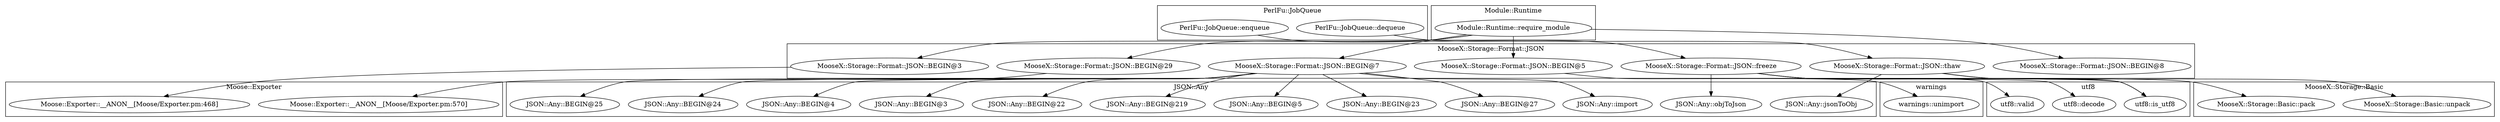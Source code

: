 digraph {
graph [overlap=false]
subgraph cluster_warnings {
	label="warnings";
	"warnings::unimport";
}
subgraph cluster_Moose_Exporter {
	label="Moose::Exporter";
	"Moose::Exporter::__ANON__[Moose/Exporter.pm:570]";
	"Moose::Exporter::__ANON__[Moose/Exporter.pm:468]";
}
subgraph cluster_MooseX_Storage_Format_JSON {
	label="MooseX::Storage::Format::JSON";
	"MooseX::Storage::Format::JSON::BEGIN@8";
	"MooseX::Storage::Format::JSON::BEGIN@29";
	"MooseX::Storage::Format::JSON::BEGIN@3";
	"MooseX::Storage::Format::JSON::BEGIN@7";
	"MooseX::Storage::Format::JSON::BEGIN@5";
	"MooseX::Storage::Format::JSON::thaw";
	"MooseX::Storage::Format::JSON::freeze";
}
subgraph cluster_utf8 {
	label="utf8";
	"utf8::is_utf8";
	"utf8::decode";
	"utf8::valid";
}
subgraph cluster_JSON_Any {
	label="JSON::Any";
	"JSON::Any::BEGIN@3";
	"JSON::Any::BEGIN@4";
	"JSON::Any::BEGIN@24";
	"JSON::Any::BEGIN@25";
	"JSON::Any::import";
	"JSON::Any::objToJson";
	"JSON::Any::BEGIN@27";
	"JSON::Any::BEGIN@23";
	"JSON::Any::jsonToObj";
	"JSON::Any::BEGIN@5";
	"JSON::Any::BEGIN@219";
	"JSON::Any::BEGIN@22";
}
subgraph cluster_PerlFu_JobQueue {
	label="PerlFu::JobQueue";
	"PerlFu::JobQueue::enqueue";
	"PerlFu::JobQueue::dequeue";
}
subgraph cluster_Module_Runtime {
	label="Module::Runtime";
	"Module::Runtime::require_module";
}
subgraph cluster_MooseX_Storage_Basic {
	label="MooseX::Storage::Basic";
	"MooseX::Storage::Basic::pack";
	"MooseX::Storage::Basic::unpack";
}
"MooseX::Storage::Format::JSON::BEGIN@7" -> "JSON::Any::import";
"MooseX::Storage::Format::JSON::freeze" -> "utf8::decode";
"MooseX::Storage::Format::JSON::freeze" -> "utf8::valid";
"Module::Runtime::require_module" -> "MooseX::Storage::Format::JSON::BEGIN@7";
"PerlFu::JobQueue::dequeue" -> "MooseX::Storage::Format::JSON::thaw";
"Module::Runtime::require_module" -> "MooseX::Storage::Format::JSON::BEGIN@29";
"MooseX::Storage::Format::JSON::BEGIN@7" -> "JSON::Any::BEGIN@22";
"Module::Runtime::require_module" -> "MooseX::Storage::Format::JSON::BEGIN@3";
"MooseX::Storage::Format::JSON::BEGIN@7" -> "JSON::Any::BEGIN@219";
"MooseX::Storage::Format::JSON::BEGIN@7" -> "JSON::Any::BEGIN@3";
"MooseX::Storage::Format::JSON::thaw" -> "utf8::is_utf8";
"MooseX::Storage::Format::JSON::freeze" -> "utf8::is_utf8";
"MooseX::Storage::Format::JSON::BEGIN@7" -> "JSON::Any::BEGIN@27";
"MooseX::Storage::Format::JSON::thaw" -> "JSON::Any::jsonToObj";
"Module::Runtime::require_module" -> "MooseX::Storage::Format::JSON::BEGIN@8";
"MooseX::Storage::Format::JSON::freeze" -> "MooseX::Storage::Basic::pack";
"MooseX::Storage::Format::JSON::BEGIN@7" -> "JSON::Any::BEGIN@25";
"PerlFu::JobQueue::enqueue" -> "MooseX::Storage::Format::JSON::freeze";
"MooseX::Storage::Format::JSON::BEGIN@5" -> "warnings::unimport";
"MooseX::Storage::Format::JSON::freeze" -> "JSON::Any::objToJson";
"MooseX::Storage::Format::JSON::thaw" -> "MooseX::Storage::Basic::unpack";
"MooseX::Storage::Format::JSON::BEGIN@29" -> "Moose::Exporter::__ANON__[Moose/Exporter.pm:570]";
"MooseX::Storage::Format::JSON::BEGIN@7" -> "JSON::Any::BEGIN@5";
"MooseX::Storage::Format::JSON::BEGIN@7" -> "JSON::Any::BEGIN@24";
"MooseX::Storage::Format::JSON::BEGIN@3" -> "Moose::Exporter::__ANON__[Moose/Exporter.pm:468]";
"MooseX::Storage::Format::JSON::BEGIN@7" -> "JSON::Any::BEGIN@4";
"Module::Runtime::require_module" -> "MooseX::Storage::Format::JSON::BEGIN@5";
"MooseX::Storage::Format::JSON::BEGIN@7" -> "JSON::Any::BEGIN@23";
}
